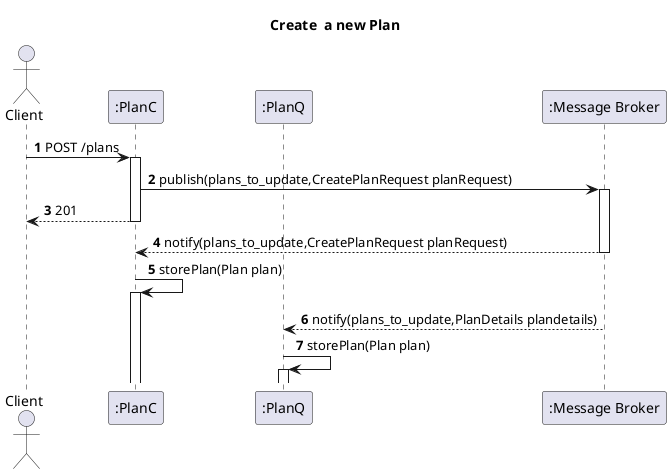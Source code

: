 @startuml
'https://plantuml.com/sequence-diagram
autoactivate on
autonumber
title  Create  a new Plan

autonumber

actor "Client" as Ac
participant ":PlanC" as Auth
participant ":PlanQ" as Serv

participant ":Message Broker" as Broker


Ac->Auth:POST /plans
Auth->Broker: publish(plans_to_update,CreatePlanRequest planRequest)

Auth-->Ac:201
Broker-->Auth:notify(plans_to_update,CreatePlanRequest planRequest)
Auth->Auth:storePlan(Plan plan)

Broker-->Serv:notify(plans_to_update,PlanDetails plandetails)


Serv->Serv:storePlan(Plan plan)











@enduml
